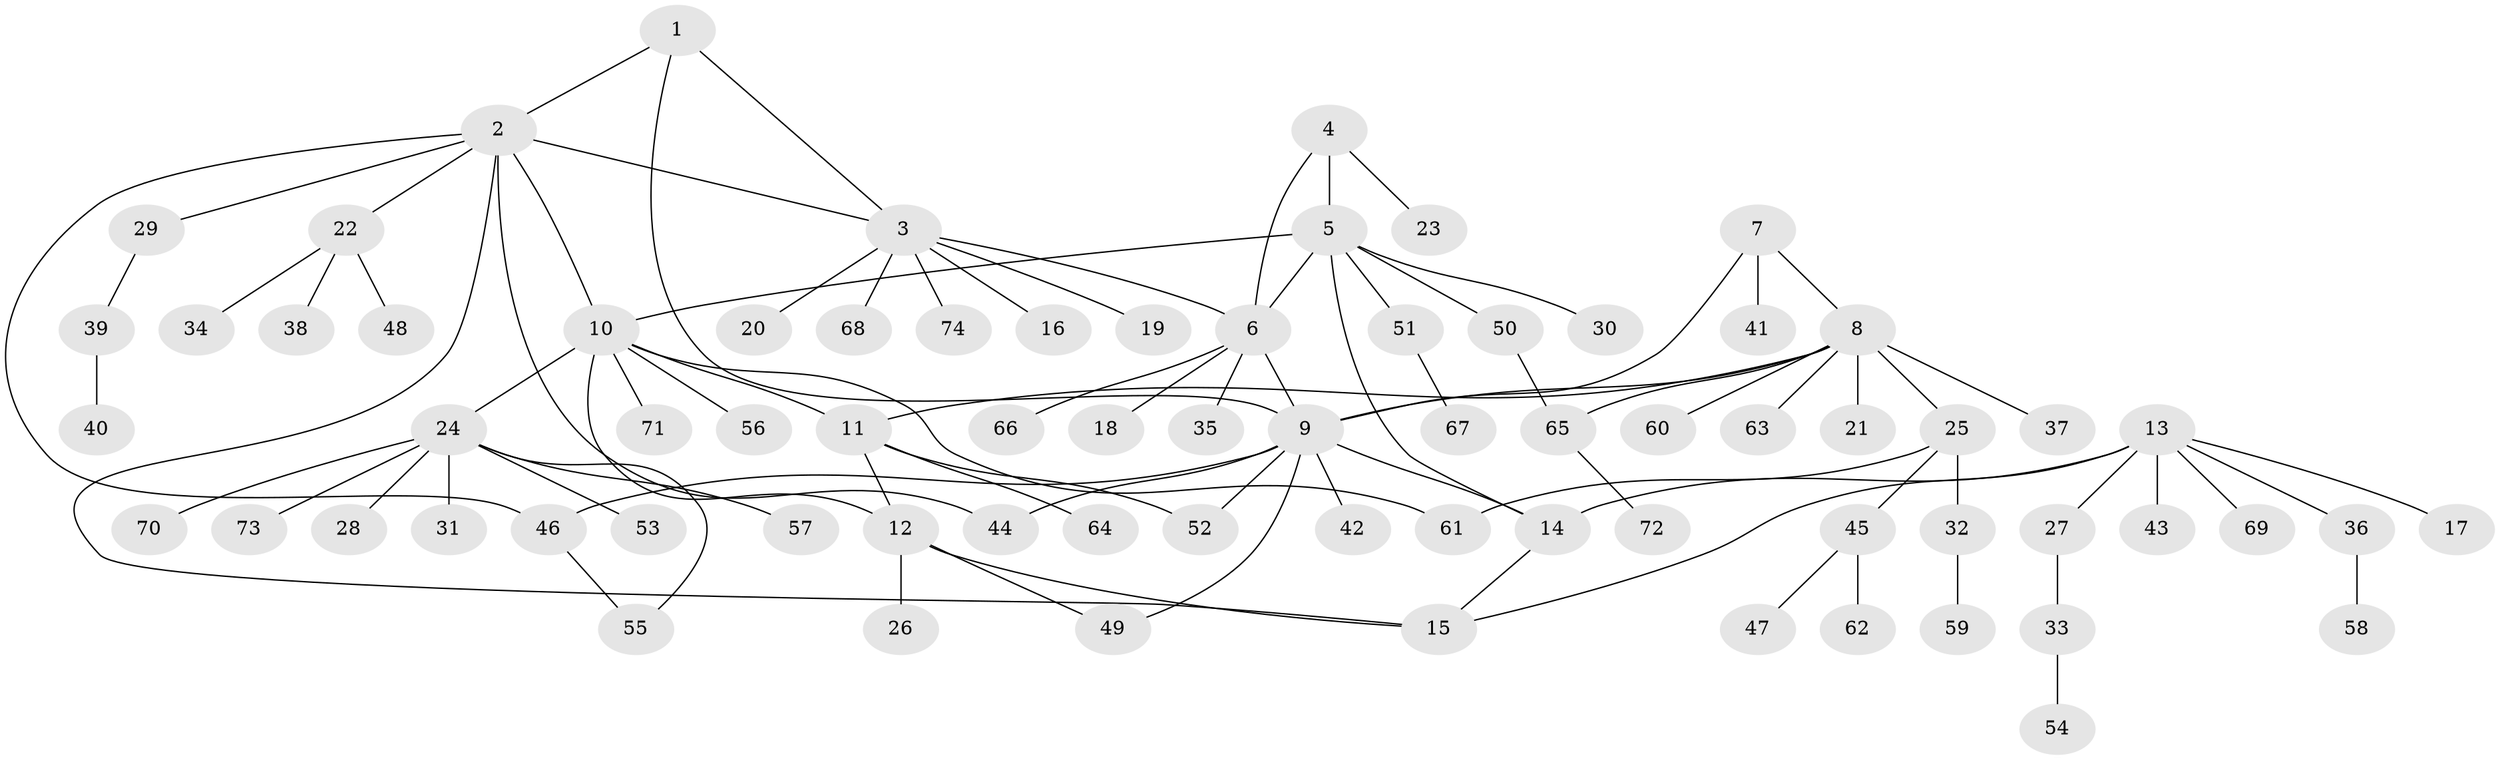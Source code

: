 // coarse degree distribution, {7: 0.058823529411764705, 10: 0.0196078431372549, 9: 0.0196078431372549, 11: 0.0196078431372549, 6: 0.0196078431372549, 4: 0.0196078431372549, 1: 0.6862745098039216, 2: 0.11764705882352941, 5: 0.0392156862745098}
// Generated by graph-tools (version 1.1) at 2025/57/03/04/25 21:57:31]
// undirected, 74 vertices, 91 edges
graph export_dot {
graph [start="1"]
  node [color=gray90,style=filled];
  1;
  2;
  3;
  4;
  5;
  6;
  7;
  8;
  9;
  10;
  11;
  12;
  13;
  14;
  15;
  16;
  17;
  18;
  19;
  20;
  21;
  22;
  23;
  24;
  25;
  26;
  27;
  28;
  29;
  30;
  31;
  32;
  33;
  34;
  35;
  36;
  37;
  38;
  39;
  40;
  41;
  42;
  43;
  44;
  45;
  46;
  47;
  48;
  49;
  50;
  51;
  52;
  53;
  54;
  55;
  56;
  57;
  58;
  59;
  60;
  61;
  62;
  63;
  64;
  65;
  66;
  67;
  68;
  69;
  70;
  71;
  72;
  73;
  74;
  1 -- 2;
  1 -- 3;
  1 -- 9;
  2 -- 3;
  2 -- 10;
  2 -- 15;
  2 -- 22;
  2 -- 29;
  2 -- 44;
  2 -- 46;
  3 -- 6;
  3 -- 16;
  3 -- 19;
  3 -- 20;
  3 -- 68;
  3 -- 74;
  4 -- 5;
  4 -- 6;
  4 -- 23;
  5 -- 6;
  5 -- 10;
  5 -- 14;
  5 -- 30;
  5 -- 50;
  5 -- 51;
  6 -- 9;
  6 -- 18;
  6 -- 35;
  6 -- 66;
  7 -- 8;
  7 -- 9;
  7 -- 41;
  8 -- 9;
  8 -- 11;
  8 -- 21;
  8 -- 25;
  8 -- 37;
  8 -- 60;
  8 -- 63;
  8 -- 65;
  9 -- 14;
  9 -- 42;
  9 -- 44;
  9 -- 46;
  9 -- 49;
  9 -- 52;
  10 -- 11;
  10 -- 12;
  10 -- 24;
  10 -- 56;
  10 -- 61;
  10 -- 71;
  11 -- 12;
  11 -- 52;
  11 -- 64;
  12 -- 15;
  12 -- 26;
  12 -- 49;
  13 -- 14;
  13 -- 15;
  13 -- 17;
  13 -- 27;
  13 -- 36;
  13 -- 43;
  13 -- 69;
  14 -- 15;
  22 -- 34;
  22 -- 38;
  22 -- 48;
  24 -- 28;
  24 -- 31;
  24 -- 53;
  24 -- 55;
  24 -- 57;
  24 -- 70;
  24 -- 73;
  25 -- 32;
  25 -- 45;
  25 -- 61;
  27 -- 33;
  29 -- 39;
  32 -- 59;
  33 -- 54;
  36 -- 58;
  39 -- 40;
  45 -- 47;
  45 -- 62;
  46 -- 55;
  50 -- 65;
  51 -- 67;
  65 -- 72;
}
